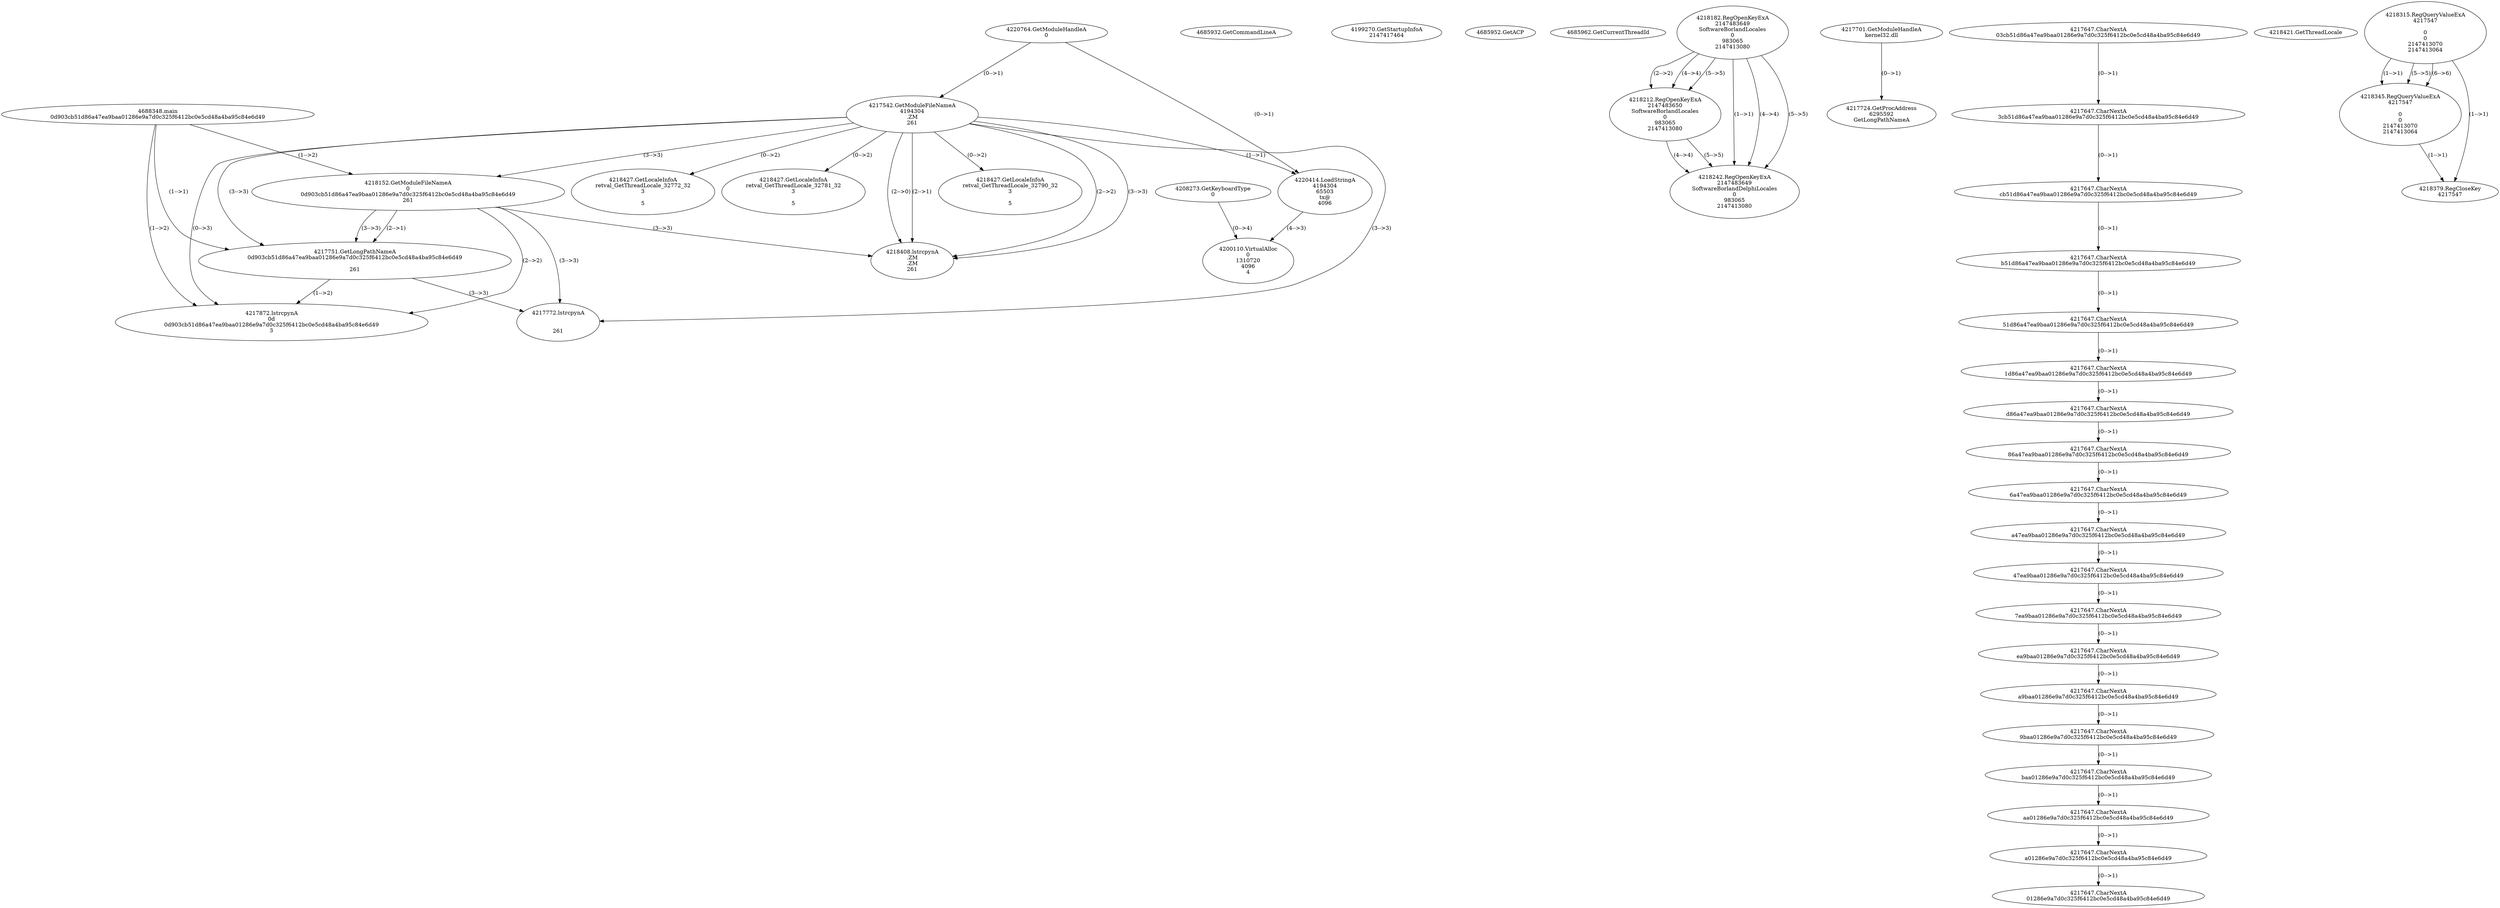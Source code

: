 // Global SCDG with merge call
digraph {
	0 [label="4688348.main
0d903cb51d86a47ea9baa01286e9a7d0c325f6412bc0e5cd48a4ba95c84e6d49"]
	1 [label="4220764.GetModuleHandleA
0"]
	2 [label="4208273.GetKeyboardType
0"]
	3 [label="4685932.GetCommandLineA
"]
	4 [label="4199270.GetStartupInfoA
2147417464"]
	5 [label="4685952.GetACP
"]
	6 [label="4685962.GetCurrentThreadId
"]
	7 [label="4217542.GetModuleFileNameA
4194304
.ZM
261"]
	1 -> 7 [label="(0-->1)"]
	8 [label="4218152.GetModuleFileNameA
0
0d903cb51d86a47ea9baa01286e9a7d0c325f6412bc0e5cd48a4ba95c84e6d49
261"]
	0 -> 8 [label="(1-->2)"]
	7 -> 8 [label="(3-->3)"]
	9 [label="4218182.RegOpenKeyExA
2147483649
Software\Borland\Locales
0
983065
2147413080"]
	10 [label="4217701.GetModuleHandleA
kernel32.dll"]
	11 [label="4217724.GetProcAddress
6295592
GetLongPathNameA"]
	10 -> 11 [label="(0-->1)"]
	12 [label="4217751.GetLongPathNameA
0d903cb51d86a47ea9baa01286e9a7d0c325f6412bc0e5cd48a4ba95c84e6d49

261"]
	0 -> 12 [label="(1-->1)"]
	8 -> 12 [label="(2-->1)"]
	7 -> 12 [label="(3-->3)"]
	8 -> 12 [label="(3-->3)"]
	13 [label="4217872.lstrcpynA
0d
0d903cb51d86a47ea9baa01286e9a7d0c325f6412bc0e5cd48a4ba95c84e6d49
3"]
	0 -> 13 [label="(1-->2)"]
	8 -> 13 [label="(2-->2)"]
	12 -> 13 [label="(1-->2)"]
	7 -> 13 [label="(0-->3)"]
	14 [label="4217647.CharNextA
03cb51d86a47ea9baa01286e9a7d0c325f6412bc0e5cd48a4ba95c84e6d49"]
	15 [label="4217647.CharNextA
3cb51d86a47ea9baa01286e9a7d0c325f6412bc0e5cd48a4ba95c84e6d49"]
	14 -> 15 [label="(0-->1)"]
	16 [label="4217647.CharNextA
cb51d86a47ea9baa01286e9a7d0c325f6412bc0e5cd48a4ba95c84e6d49"]
	15 -> 16 [label="(0-->1)"]
	17 [label="4217647.CharNextA
b51d86a47ea9baa01286e9a7d0c325f6412bc0e5cd48a4ba95c84e6d49"]
	16 -> 17 [label="(0-->1)"]
	18 [label="4217647.CharNextA
51d86a47ea9baa01286e9a7d0c325f6412bc0e5cd48a4ba95c84e6d49"]
	17 -> 18 [label="(0-->1)"]
	19 [label="4217647.CharNextA
1d86a47ea9baa01286e9a7d0c325f6412bc0e5cd48a4ba95c84e6d49"]
	18 -> 19 [label="(0-->1)"]
	20 [label="4217647.CharNextA
d86a47ea9baa01286e9a7d0c325f6412bc0e5cd48a4ba95c84e6d49"]
	19 -> 20 [label="(0-->1)"]
	21 [label="4217647.CharNextA
86a47ea9baa01286e9a7d0c325f6412bc0e5cd48a4ba95c84e6d49"]
	20 -> 21 [label="(0-->1)"]
	22 [label="4217647.CharNextA
6a47ea9baa01286e9a7d0c325f6412bc0e5cd48a4ba95c84e6d49"]
	21 -> 22 [label="(0-->1)"]
	23 [label="4217647.CharNextA
a47ea9baa01286e9a7d0c325f6412bc0e5cd48a4ba95c84e6d49"]
	22 -> 23 [label="(0-->1)"]
	24 [label="4217647.CharNextA
47ea9baa01286e9a7d0c325f6412bc0e5cd48a4ba95c84e6d49"]
	23 -> 24 [label="(0-->1)"]
	25 [label="4217647.CharNextA
7ea9baa01286e9a7d0c325f6412bc0e5cd48a4ba95c84e6d49"]
	24 -> 25 [label="(0-->1)"]
	26 [label="4217647.CharNextA
ea9baa01286e9a7d0c325f6412bc0e5cd48a4ba95c84e6d49"]
	25 -> 26 [label="(0-->1)"]
	27 [label="4217647.CharNextA
a9baa01286e9a7d0c325f6412bc0e5cd48a4ba95c84e6d49"]
	26 -> 27 [label="(0-->1)"]
	28 [label="4217647.CharNextA
9baa01286e9a7d0c325f6412bc0e5cd48a4ba95c84e6d49"]
	27 -> 28 [label="(0-->1)"]
	29 [label="4218212.RegOpenKeyExA
2147483650
Software\Borland\Locales
0
983065
2147413080"]
	9 -> 29 [label="(2-->2)"]
	9 -> 29 [label="(4-->4)"]
	9 -> 29 [label="(5-->5)"]
	30 [label="4217647.CharNextA
baa01286e9a7d0c325f6412bc0e5cd48a4ba95c84e6d49"]
	28 -> 30 [label="(0-->1)"]
	31 [label="4217647.CharNextA
aa01286e9a7d0c325f6412bc0e5cd48a4ba95c84e6d49"]
	30 -> 31 [label="(0-->1)"]
	32 [label="4217647.CharNextA
a01286e9a7d0c325f6412bc0e5cd48a4ba95c84e6d49"]
	31 -> 32 [label="(0-->1)"]
	33 [label="4217647.CharNextA
01286e9a7d0c325f6412bc0e5cd48a4ba95c84e6d49"]
	32 -> 33 [label="(0-->1)"]
	34 [label="4218242.RegOpenKeyExA
2147483649
Software\Borland\Delphi\Locales
0
983065
2147413080"]
	9 -> 34 [label="(1-->1)"]
	9 -> 34 [label="(4-->4)"]
	29 -> 34 [label="(4-->4)"]
	9 -> 34 [label="(5-->5)"]
	29 -> 34 [label="(5-->5)"]
	35 [label="4218408.lstrcpynA
.ZM
.ZM
261"]
	7 -> 35 [label="(2-->1)"]
	7 -> 35 [label="(2-->2)"]
	7 -> 35 [label="(3-->3)"]
	8 -> 35 [label="(3-->3)"]
	7 -> 35 [label="(2-->0)"]
	36 [label="4218421.GetThreadLocale
"]
	37 [label="4218427.GetLocaleInfoA
retval_GetThreadLocale_32772_32
3

5"]
	7 -> 37 [label="(0-->2)"]
	38 [label="4220414.LoadStringA
4194304
65503
tx@
4096"]
	1 -> 38 [label="(0-->1)"]
	7 -> 38 [label="(1-->1)"]
	39 [label="4200110.VirtualAlloc
0
1310720
4096
4"]
	38 -> 39 [label="(4-->3)"]
	2 -> 39 [label="(0-->4)"]
	40 [label="4217772.lstrcpynA


261"]
	7 -> 40 [label="(3-->3)"]
	8 -> 40 [label="(3-->3)"]
	12 -> 40 [label="(3-->3)"]
	41 [label="4218315.RegQueryValueExA
4217547

0
0
2147413070
2147413064"]
	42 [label="4218345.RegQueryValueExA
4217547

0
0
2147413070
2147413064"]
	41 -> 42 [label="(1-->1)"]
	41 -> 42 [label="(5-->5)"]
	41 -> 42 [label="(6-->6)"]
	43 [label="4218379.RegCloseKey
4217547"]
	41 -> 43 [label="(1-->1)"]
	42 -> 43 [label="(1-->1)"]
	44 [label="4218427.GetLocaleInfoA
retval_GetThreadLocale_32781_32
3

5"]
	7 -> 44 [label="(0-->2)"]
	45 [label="4218427.GetLocaleInfoA
retval_GetThreadLocale_32790_32
3

5"]
	7 -> 45 [label="(0-->2)"]
}
